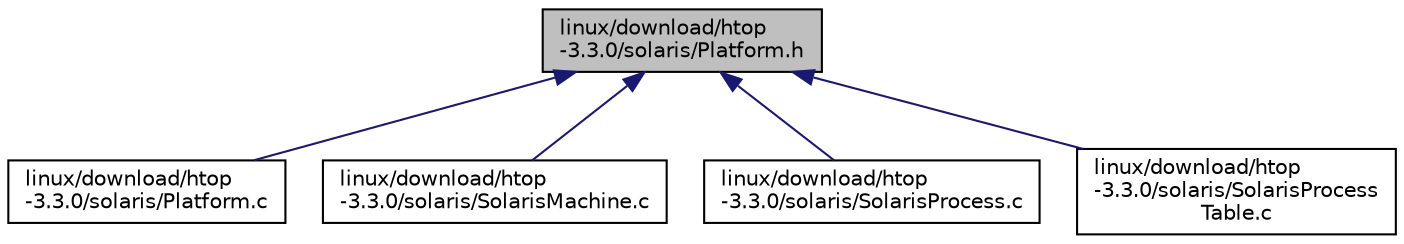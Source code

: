 digraph "linux/download/htop-3.3.0/solaris/Platform.h"
{
  edge [fontname="Helvetica",fontsize="10",labelfontname="Helvetica",labelfontsize="10"];
  node [fontname="Helvetica",fontsize="10",shape=record];
  Node56 [label="linux/download/htop\l-3.3.0/solaris/Platform.h",height=0.2,width=0.4,color="black", fillcolor="grey75", style="filled", fontcolor="black"];
  Node56 -> Node57 [dir="back",color="midnightblue",fontsize="10",style="solid",fontname="Helvetica"];
  Node57 [label="linux/download/htop\l-3.3.0/solaris/Platform.c",height=0.2,width=0.4,color="black", fillcolor="white", style="filled",URL="$solaris_2Platform_8c.html"];
  Node56 -> Node58 [dir="back",color="midnightblue",fontsize="10",style="solid",fontname="Helvetica"];
  Node58 [label="linux/download/htop\l-3.3.0/solaris/SolarisMachine.c",height=0.2,width=0.4,color="black", fillcolor="white", style="filled",URL="$SolarisMachine_8c.html"];
  Node56 -> Node59 [dir="back",color="midnightblue",fontsize="10",style="solid",fontname="Helvetica"];
  Node59 [label="linux/download/htop\l-3.3.0/solaris/SolarisProcess.c",height=0.2,width=0.4,color="black", fillcolor="white", style="filled",URL="$SolarisProcess_8c.html"];
  Node56 -> Node60 [dir="back",color="midnightblue",fontsize="10",style="solid",fontname="Helvetica"];
  Node60 [label="linux/download/htop\l-3.3.0/solaris/SolarisProcess\lTable.c",height=0.2,width=0.4,color="black", fillcolor="white", style="filled",URL="$SolarisProcessTable_8c.html"];
}
